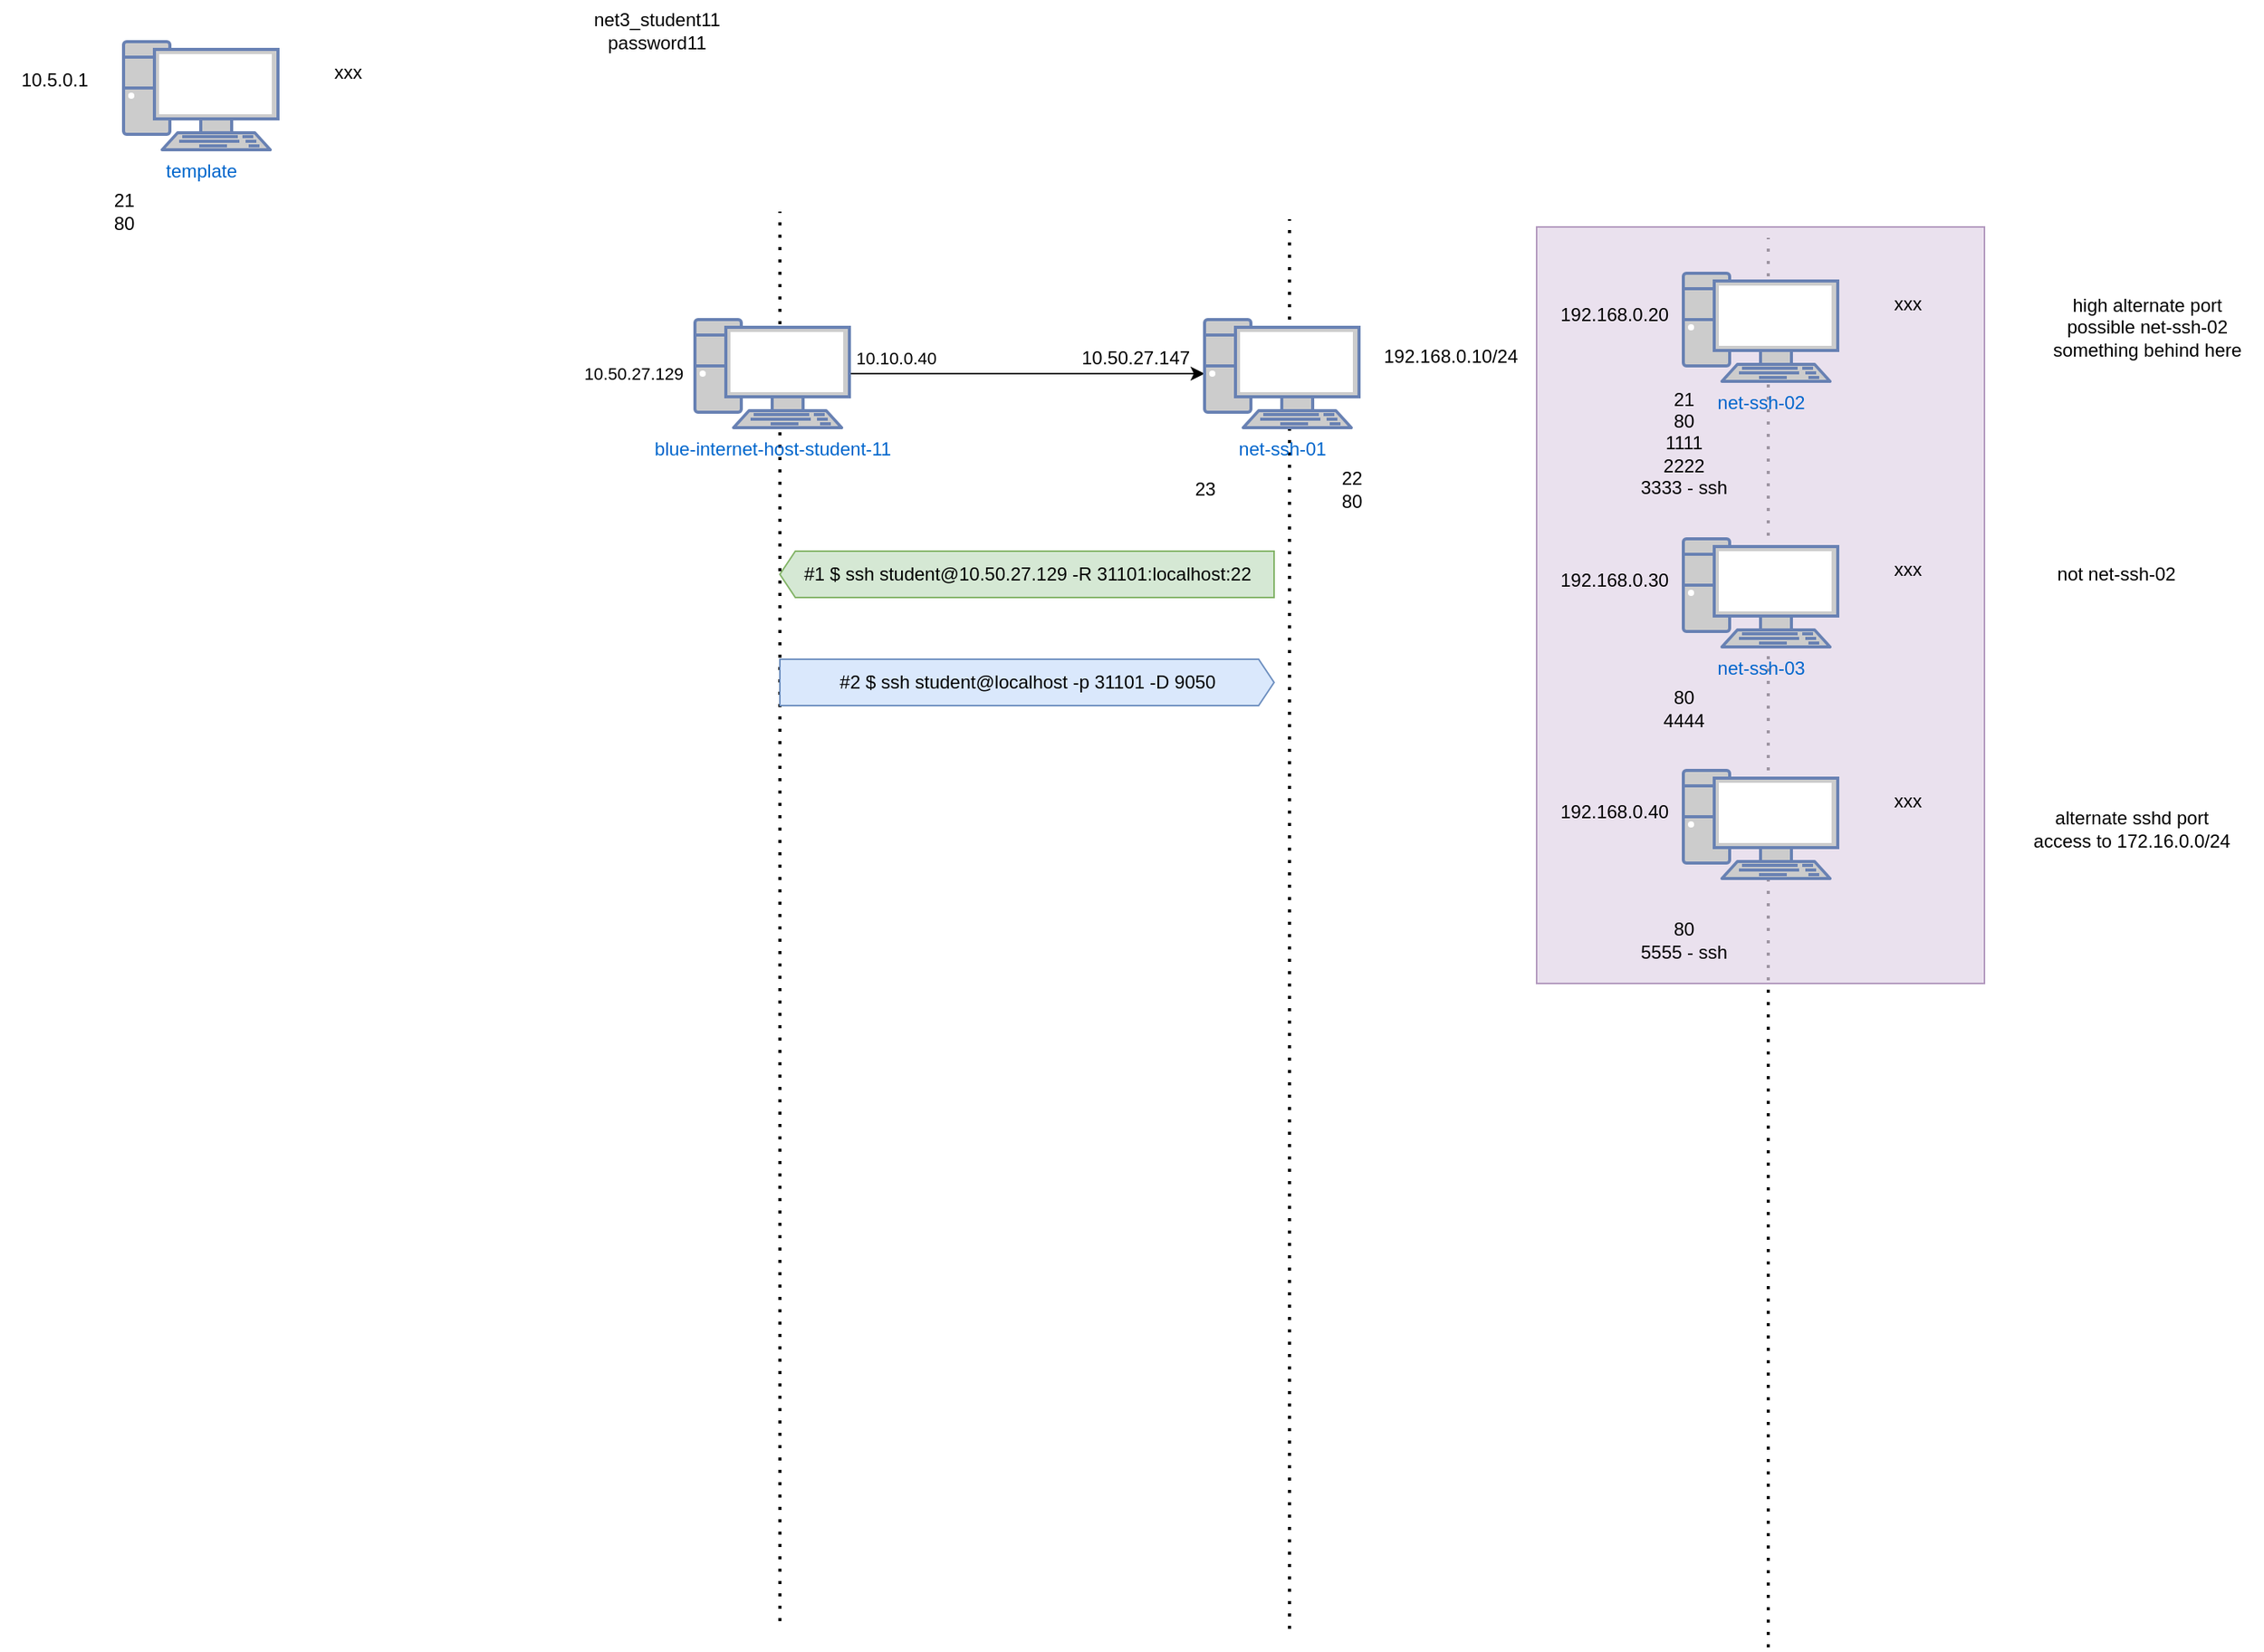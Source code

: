 <mxfile version="24.5.4" type="github">
  <diagram name="Page-1" id="zpEDcPM47LasXTqfTNNl">
    <mxGraphModel dx="2284" dy="778" grid="1" gridSize="10" guides="1" tooltips="1" connect="1" arrows="1" fold="1" page="1" pageScale="1" pageWidth="850" pageHeight="1100" math="0" shadow="0">
      <root>
        <mxCell id="0" />
        <mxCell id="1" parent="0" />
        <mxCell id="rSlo7GayfreuNFQ6bTWU-41" value="" style="endArrow=none;dashed=1;html=1;dashPattern=1 3;strokeWidth=2;rounded=0;" edge="1" parent="1">
          <mxGeometry width="50" height="50" relative="1" as="geometry">
            <mxPoint x="790" y="1100" as="sourcePoint" />
            <mxPoint x="790" y="187" as="targetPoint" />
          </mxGeometry>
        </mxCell>
        <mxCell id="rSlo7GayfreuNFQ6bTWU-68" value="" style="whiteSpace=wrap;html=1;fillColor=#e1d5e7;strokeColor=#9673a6;opacity=70;" vertex="1" parent="1">
          <mxGeometry x="640" y="180" width="290" height="490" as="geometry" />
        </mxCell>
        <mxCell id="rSlo7GayfreuNFQ6bTWU-40" value="" style="endArrow=none;dashed=1;html=1;dashPattern=1 3;strokeWidth=2;rounded=0;" edge="1" parent="1">
          <mxGeometry width="50" height="50" relative="1" as="geometry">
            <mxPoint x="480" y="1088" as="sourcePoint" />
            <mxPoint x="480" y="175" as="targetPoint" />
          </mxGeometry>
        </mxCell>
        <mxCell id="rSlo7GayfreuNFQ6bTWU-39" value="" style="endArrow=none;dashed=1;html=1;dashPattern=1 3;strokeWidth=2;rounded=0;" edge="1" parent="1">
          <mxGeometry width="50" height="50" relative="1" as="geometry">
            <mxPoint x="150" y="1083" as="sourcePoint" />
            <mxPoint x="150" y="170" as="targetPoint" />
          </mxGeometry>
        </mxCell>
        <mxCell id="rSlo7GayfreuNFQ6bTWU-2" value="10.50.27.129" style="edgeLabel;html=1;align=center;verticalAlign=middle;resizable=0;points=[];" vertex="1" connectable="0" parent="1">
          <mxGeometry x="55" y="275" as="geometry" />
        </mxCell>
        <mxCell id="rSlo7GayfreuNFQ6bTWU-30" style="edgeStyle=orthogonalEdgeStyle;rounded=0;orthogonalLoop=1;jettySize=auto;html=1;exitX=1;exitY=0.5;exitDx=0;exitDy=0;exitPerimeter=0;" edge="1" parent="1" source="rSlo7GayfreuNFQ6bTWU-3" target="rSlo7GayfreuNFQ6bTWU-25">
          <mxGeometry relative="1" as="geometry" />
        </mxCell>
        <mxCell id="rSlo7GayfreuNFQ6bTWU-3" value="blue-internet-host-student-11" style="fontColor=#0066CC;verticalAlign=top;verticalLabelPosition=bottom;labelPosition=center;align=center;html=1;outlineConnect=0;fillColor=#CCCCCC;strokeColor=#6881B3;gradientColor=none;gradientDirection=north;strokeWidth=2;shape=mxgraph.networks.pc;" vertex="1" parent="1">
          <mxGeometry x="95" y="240" width="100" height="70" as="geometry" />
        </mxCell>
        <mxCell id="rSlo7GayfreuNFQ6bTWU-4" value="10.10.0.40" style="edgeLabel;html=1;align=center;verticalAlign=middle;resizable=0;points=[];" vertex="1" connectable="0" parent="1">
          <mxGeometry x="225" y="265" as="geometry" />
        </mxCell>
        <mxCell id="rSlo7GayfreuNFQ6bTWU-5" value="" style="group" vertex="1" connectable="0" parent="1">
          <mxGeometry x="-310" y="40" width="225" height="150" as="geometry" />
        </mxCell>
        <mxCell id="rSlo7GayfreuNFQ6bTWU-6" value="" style="group" vertex="1" connectable="0" parent="rSlo7GayfreuNFQ6bTWU-5">
          <mxGeometry y="20" width="225" height="130" as="geometry" />
        </mxCell>
        <mxCell id="rSlo7GayfreuNFQ6bTWU-7" value="template" style="fontColor=#0066CC;verticalAlign=top;verticalLabelPosition=bottom;labelPosition=center;align=center;html=1;outlineConnect=0;fillColor=#CCCCCC;strokeColor=#6881B3;gradientColor=none;gradientDirection=north;strokeWidth=2;shape=mxgraph.networks.pc;" vertex="1" parent="rSlo7GayfreuNFQ6bTWU-6">
          <mxGeometry x="35" width="100" height="70" as="geometry" />
        </mxCell>
        <mxCell id="rSlo7GayfreuNFQ6bTWU-8" value="21&lt;div&gt;80&lt;/div&gt;" style="text;html=1;align=center;verticalAlign=middle;resizable=0;points=[];autosize=1;strokeColor=none;fillColor=none;" vertex="1" parent="rSlo7GayfreuNFQ6bTWU-6">
          <mxGeometry x="15" y="90" width="40" height="40" as="geometry" />
        </mxCell>
        <mxCell id="rSlo7GayfreuNFQ6bTWU-9" value="xxx" style="text;html=1;align=center;verticalAlign=middle;resizable=0;points=[];autosize=1;strokeColor=none;fillColor=none;" vertex="1" parent="rSlo7GayfreuNFQ6bTWU-6">
          <mxGeometry x="160" y="5" width="40" height="30" as="geometry" />
        </mxCell>
        <mxCell id="rSlo7GayfreuNFQ6bTWU-10" value="10.5.0.1" style="text;html=1;align=center;verticalAlign=middle;resizable=0;points=[];autosize=1;strokeColor=none;fillColor=none;" vertex="1" parent="rSlo7GayfreuNFQ6bTWU-6">
          <mxGeometry x="-45" y="10" width="70" height="30" as="geometry" />
        </mxCell>
        <mxCell id="rSlo7GayfreuNFQ6bTWU-23" value="" style="group" vertex="1" connectable="0" parent="1">
          <mxGeometry x="390" y="220" width="235" height="150" as="geometry" />
        </mxCell>
        <mxCell id="rSlo7GayfreuNFQ6bTWU-24" value="" style="group" vertex="1" connectable="0" parent="rSlo7GayfreuNFQ6bTWU-23">
          <mxGeometry y="20" width="235" height="130" as="geometry" />
        </mxCell>
        <mxCell id="rSlo7GayfreuNFQ6bTWU-25" value="net-ssh-01" style="fontColor=#0066CC;verticalAlign=top;verticalLabelPosition=bottom;labelPosition=center;align=center;html=1;outlineConnect=0;fillColor=#CCCCCC;strokeColor=#6881B3;gradientColor=none;gradientDirection=north;strokeWidth=2;shape=mxgraph.networks.pc;" vertex="1" parent="rSlo7GayfreuNFQ6bTWU-24">
          <mxGeometry x="35" width="100" height="70" as="geometry" />
        </mxCell>
        <mxCell id="rSlo7GayfreuNFQ6bTWU-26" value="23" style="text;html=1;align=center;verticalAlign=middle;resizable=0;points=[];autosize=1;strokeColor=none;fillColor=none;" vertex="1" parent="rSlo7GayfreuNFQ6bTWU-24">
          <mxGeometry x="15" y="95" width="40" height="30" as="geometry" />
        </mxCell>
        <mxCell id="rSlo7GayfreuNFQ6bTWU-27" value="192.168.0.10/24" style="text;html=1;align=center;verticalAlign=middle;resizable=0;points=[];autosize=1;strokeColor=none;fillColor=none;" vertex="1" parent="rSlo7GayfreuNFQ6bTWU-24">
          <mxGeometry x="139" y="9" width="110" height="30" as="geometry" />
        </mxCell>
        <mxCell id="rSlo7GayfreuNFQ6bTWU-28" value="10.50.27.147" style="text;html=1;align=center;verticalAlign=middle;resizable=0;points=[];autosize=1;strokeColor=none;fillColor=none;" vertex="1" parent="rSlo7GayfreuNFQ6bTWU-24">
          <mxGeometry x="-55" y="10" width="90" height="30" as="geometry" />
        </mxCell>
        <mxCell id="rSlo7GayfreuNFQ6bTWU-37" value="22&lt;div&gt;80&lt;/div&gt;" style="text;html=1;align=center;verticalAlign=middle;resizable=0;points=[];autosize=1;strokeColor=none;fillColor=none;" vertex="1" parent="rSlo7GayfreuNFQ6bTWU-24">
          <mxGeometry x="110" y="90" width="40" height="40" as="geometry" />
        </mxCell>
        <mxCell id="rSlo7GayfreuNFQ6bTWU-29" value="net3_student11&lt;div&gt;password11&lt;/div&gt;" style="text;html=1;align=center;verticalAlign=middle;resizable=0;points=[];autosize=1;strokeColor=none;fillColor=none;" vertex="1" parent="1">
          <mxGeometry x="15" y="33" width="110" height="40" as="geometry" />
        </mxCell>
        <mxCell id="rSlo7GayfreuNFQ6bTWU-38" value="#1 $ ssh student@10.50.27.129 -R 31101:localhost:22" style="html=1;shadow=0;dashed=0;align=center;verticalAlign=middle;shape=mxgraph.arrows2.arrow;dy=0;dx=10;notch=0;flipV=1;flipH=1;fillColor=#d5e8d4;strokeColor=#82b366;" vertex="1" parent="1">
          <mxGeometry x="150" y="390" width="320" height="30" as="geometry" />
        </mxCell>
        <mxCell id="rSlo7GayfreuNFQ6bTWU-42" value="#2 $ ssh student@localhost -p 31101 -D 9050" style="html=1;shadow=0;dashed=0;align=center;verticalAlign=middle;shape=mxgraph.arrows2.arrow;dy=0;dx=10;notch=0;flipV=1;flipH=0;fillColor=#dae8fc;strokeColor=#6c8ebf;" vertex="1" parent="1">
          <mxGeometry x="150" y="460" width="320" height="30" as="geometry" />
        </mxCell>
        <mxCell id="rSlo7GayfreuNFQ6bTWU-50" value="" style="group;" vertex="1" connectable="0" parent="1">
          <mxGeometry x="700" y="190" width="225" height="175" as="geometry" />
        </mxCell>
        <mxCell id="rSlo7GayfreuNFQ6bTWU-51" value="" style="group" vertex="1" connectable="0" parent="rSlo7GayfreuNFQ6bTWU-50">
          <mxGeometry y="20" width="225" height="155" as="geometry" />
        </mxCell>
        <mxCell id="rSlo7GayfreuNFQ6bTWU-52" value="net-ssh-02" style="fontColor=#0066CC;verticalAlign=top;verticalLabelPosition=bottom;labelPosition=center;align=center;html=1;outlineConnect=0;fillColor=#CCCCCC;strokeColor=#6881B3;gradientColor=none;gradientDirection=north;strokeWidth=2;shape=mxgraph.networks.pc;" vertex="1" parent="rSlo7GayfreuNFQ6bTWU-51">
          <mxGeometry x="35" width="100" height="70" as="geometry" />
        </mxCell>
        <mxCell id="rSlo7GayfreuNFQ6bTWU-53" value="21&lt;div&gt;80&lt;/div&gt;&lt;div&gt;1111&lt;/div&gt;&lt;div&gt;2222&lt;/div&gt;&lt;div&gt;3333 - ssh&lt;/div&gt;" style="text;html=1;align=center;verticalAlign=middle;resizable=0;points=[];autosize=1;strokeColor=none;fillColor=none;" vertex="1" parent="rSlo7GayfreuNFQ6bTWU-51">
          <mxGeometry x="-5" y="65" width="80" height="90" as="geometry" />
        </mxCell>
        <mxCell id="rSlo7GayfreuNFQ6bTWU-54" value="xxx" style="text;html=1;align=center;verticalAlign=middle;resizable=0;points=[];autosize=1;strokeColor=none;fillColor=none;" vertex="1" parent="rSlo7GayfreuNFQ6bTWU-51">
          <mxGeometry x="160" y="5" width="40" height="30" as="geometry" />
        </mxCell>
        <mxCell id="rSlo7GayfreuNFQ6bTWU-55" value="192.168.0.20" style="text;html=1;align=center;verticalAlign=middle;resizable=0;points=[];autosize=1;strokeColor=none;fillColor=none;" vertex="1" parent="rSlo7GayfreuNFQ6bTWU-51">
          <mxGeometry x="-55" y="12" width="90" height="30" as="geometry" />
        </mxCell>
        <mxCell id="rSlo7GayfreuNFQ6bTWU-56" value="" style="group;" vertex="1" connectable="0" parent="1">
          <mxGeometry x="700" y="362" width="225" height="160" as="geometry" />
        </mxCell>
        <mxCell id="rSlo7GayfreuNFQ6bTWU-57" value="" style="group" vertex="1" connectable="0" parent="rSlo7GayfreuNFQ6bTWU-56">
          <mxGeometry y="20" width="225" height="140" as="geometry" />
        </mxCell>
        <mxCell id="rSlo7GayfreuNFQ6bTWU-58" value="net-ssh-03" style="fontColor=#0066CC;verticalAlign=top;verticalLabelPosition=bottom;labelPosition=center;align=center;html=1;outlineConnect=0;fillColor=#CCCCCC;strokeColor=#6881B3;gradientColor=none;gradientDirection=north;strokeWidth=2;shape=mxgraph.networks.pc;" vertex="1" parent="rSlo7GayfreuNFQ6bTWU-57">
          <mxGeometry x="35" width="100" height="70" as="geometry" />
        </mxCell>
        <mxCell id="rSlo7GayfreuNFQ6bTWU-59" value="80&lt;div&gt;4444&lt;/div&gt;" style="text;html=1;align=center;verticalAlign=middle;resizable=0;points=[];autosize=1;strokeColor=none;fillColor=none;" vertex="1" parent="rSlo7GayfreuNFQ6bTWU-57">
          <mxGeometry x="10" y="90" width="50" height="40" as="geometry" />
        </mxCell>
        <mxCell id="rSlo7GayfreuNFQ6bTWU-60" value="xxx" style="text;html=1;align=center;verticalAlign=middle;resizable=0;points=[];autosize=1;strokeColor=none;fillColor=none;" vertex="1" parent="rSlo7GayfreuNFQ6bTWU-57">
          <mxGeometry x="160" y="5" width="40" height="30" as="geometry" />
        </mxCell>
        <mxCell id="rSlo7GayfreuNFQ6bTWU-61" value="192.168.0.30" style="text;html=1;align=center;verticalAlign=middle;resizable=0;points=[];autosize=1;strokeColor=none;fillColor=none;" vertex="1" parent="rSlo7GayfreuNFQ6bTWU-57">
          <mxGeometry x="-55" y="12" width="90" height="30" as="geometry" />
        </mxCell>
        <mxCell id="rSlo7GayfreuNFQ6bTWU-62" value="" style="group;" vertex="1" connectable="0" parent="1">
          <mxGeometry x="700" y="512" width="225" height="160" as="geometry" />
        </mxCell>
        <mxCell id="rSlo7GayfreuNFQ6bTWU-63" value="" style="group" vertex="1" connectable="0" parent="rSlo7GayfreuNFQ6bTWU-62">
          <mxGeometry y="20" width="225" height="140" as="geometry" />
        </mxCell>
        <mxCell id="rSlo7GayfreuNFQ6bTWU-64" value="" style="fontColor=#0066CC;verticalAlign=top;verticalLabelPosition=bottom;labelPosition=center;align=center;html=1;outlineConnect=0;fillColor=#CCCCCC;strokeColor=#6881B3;gradientColor=none;gradientDirection=north;strokeWidth=2;shape=mxgraph.networks.pc;" vertex="1" parent="rSlo7GayfreuNFQ6bTWU-63">
          <mxGeometry x="35" width="100" height="70" as="geometry" />
        </mxCell>
        <mxCell id="rSlo7GayfreuNFQ6bTWU-65" value="80&lt;div&gt;5555 - ssh&lt;/div&gt;" style="text;html=1;align=center;verticalAlign=middle;resizable=0;points=[];autosize=1;strokeColor=none;fillColor=none;" vertex="1" parent="rSlo7GayfreuNFQ6bTWU-63">
          <mxGeometry x="-5" y="90" width="80" height="40" as="geometry" />
        </mxCell>
        <mxCell id="rSlo7GayfreuNFQ6bTWU-66" value="xxx" style="text;html=1;align=center;verticalAlign=middle;resizable=0;points=[];autosize=1;strokeColor=none;fillColor=none;" vertex="1" parent="rSlo7GayfreuNFQ6bTWU-63">
          <mxGeometry x="160" y="5" width="40" height="30" as="geometry" />
        </mxCell>
        <mxCell id="rSlo7GayfreuNFQ6bTWU-67" value="192.168.0.40" style="text;html=1;align=center;verticalAlign=middle;resizable=0;points=[];autosize=1;strokeColor=none;fillColor=none;" vertex="1" parent="rSlo7GayfreuNFQ6bTWU-63">
          <mxGeometry x="-55" y="12" width="90" height="30" as="geometry" />
        </mxCell>
        <mxCell id="rSlo7GayfreuNFQ6bTWU-69" value="not net-ssh-02" style="text;html=1;align=center;verticalAlign=middle;resizable=0;points=[];autosize=1;strokeColor=none;fillColor=none;" vertex="1" parent="1">
          <mxGeometry x="965" y="390" width="100" height="30" as="geometry" />
        </mxCell>
        <mxCell id="rSlo7GayfreuNFQ6bTWU-70" value="high alternate port&lt;div&gt;possible net-ssh-02&lt;/div&gt;&lt;div&gt;something behind here&lt;/div&gt;" style="text;html=1;align=center;verticalAlign=middle;resizable=0;points=[];autosize=1;strokeColor=none;fillColor=none;" vertex="1" parent="1">
          <mxGeometry x="960" y="215" width="150" height="60" as="geometry" />
        </mxCell>
        <mxCell id="rSlo7GayfreuNFQ6bTWU-71" value="alternate sshd port&lt;div&gt;access to 172.16.0.0/24&lt;/div&gt;" style="text;html=1;align=center;verticalAlign=middle;resizable=0;points=[];autosize=1;strokeColor=none;fillColor=none;" vertex="1" parent="1">
          <mxGeometry x="950" y="550" width="150" height="40" as="geometry" />
        </mxCell>
      </root>
    </mxGraphModel>
  </diagram>
</mxfile>
